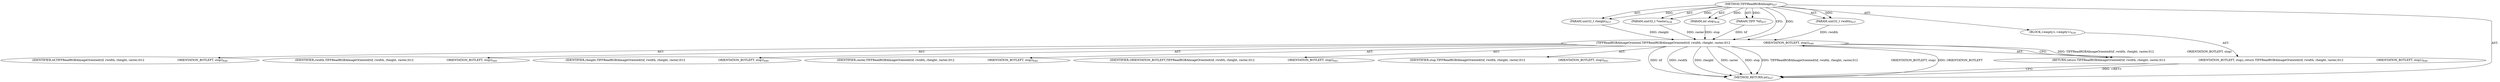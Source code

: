 digraph "TIFFReadRGBAImage" {  
"46922" [label = <(METHOD,TIFFReadRGBAImage)<SUB>637</SUB>> ]
"46923" [label = <(PARAM,TIFF *tif)<SUB>637</SUB>> ]
"46924" [label = <(PARAM,uint32_t rwidth)<SUB>637</SUB>> ]
"46925" [label = <(PARAM,uint32_t rheight)<SUB>637</SUB>> ]
"46926" [label = <(PARAM,uint32_t *raster)<SUB>638</SUB>> ]
"46927" [label = <(PARAM,int stop)<SUB>638</SUB>> ]
"46928" [label = <(BLOCK,&lt;empty&gt;,&lt;empty&gt;)<SUB>639</SUB>> ]
"46929" [label = <(RETURN,return TIFFReadRGBAImageOriented(tif, rwidth, rheight, raster,\012                                     ORIENTATION_BOTLEFT, stop);,return TIFFReadRGBAImageOriented(tif, rwidth, rheight, raster,\012                                     ORIENTATION_BOTLEFT, stop);)<SUB>640</SUB>> ]
"46930" [label = <(TIFFReadRGBAImageOriented,TIFFReadRGBAImageOriented(tif, rwidth, rheight, raster,\012                                     ORIENTATION_BOTLEFT, stop))<SUB>640</SUB>> ]
"46931" [label = <(IDENTIFIER,tif,TIFFReadRGBAImageOriented(tif, rwidth, rheight, raster,\012                                     ORIENTATION_BOTLEFT, stop))<SUB>640</SUB>> ]
"46932" [label = <(IDENTIFIER,rwidth,TIFFReadRGBAImageOriented(tif, rwidth, rheight, raster,\012                                     ORIENTATION_BOTLEFT, stop))<SUB>640</SUB>> ]
"46933" [label = <(IDENTIFIER,rheight,TIFFReadRGBAImageOriented(tif, rwidth, rheight, raster,\012                                     ORIENTATION_BOTLEFT, stop))<SUB>640</SUB>> ]
"46934" [label = <(IDENTIFIER,raster,TIFFReadRGBAImageOriented(tif, rwidth, rheight, raster,\012                                     ORIENTATION_BOTLEFT, stop))<SUB>640</SUB>> ]
"46935" [label = <(IDENTIFIER,ORIENTATION_BOTLEFT,TIFFReadRGBAImageOriented(tif, rwidth, rheight, raster,\012                                     ORIENTATION_BOTLEFT, stop))<SUB>641</SUB>> ]
"46936" [label = <(IDENTIFIER,stop,TIFFReadRGBAImageOriented(tif, rwidth, rheight, raster,\012                                     ORIENTATION_BOTLEFT, stop))<SUB>641</SUB>> ]
"46937" [label = <(METHOD_RETURN,int)<SUB>637</SUB>> ]
  "46922" -> "46923"  [ label = "AST: "] 
  "46922" -> "46924"  [ label = "AST: "] 
  "46922" -> "46925"  [ label = "AST: "] 
  "46922" -> "46926"  [ label = "AST: "] 
  "46922" -> "46927"  [ label = "AST: "] 
  "46922" -> "46928"  [ label = "AST: "] 
  "46922" -> "46937"  [ label = "AST: "] 
  "46928" -> "46929"  [ label = "AST: "] 
  "46929" -> "46930"  [ label = "AST: "] 
  "46930" -> "46931"  [ label = "AST: "] 
  "46930" -> "46932"  [ label = "AST: "] 
  "46930" -> "46933"  [ label = "AST: "] 
  "46930" -> "46934"  [ label = "AST: "] 
  "46930" -> "46935"  [ label = "AST: "] 
  "46930" -> "46936"  [ label = "AST: "] 
  "46929" -> "46937"  [ label = "CFG: "] 
  "46930" -> "46929"  [ label = "CFG: "] 
  "46922" -> "46930"  [ label = "CFG: "] 
  "46929" -> "46937"  [ label = "DDG: &lt;RET&gt;"] 
  "46930" -> "46937"  [ label = "DDG: tif"] 
  "46930" -> "46937"  [ label = "DDG: rwidth"] 
  "46930" -> "46937"  [ label = "DDG: rheight"] 
  "46930" -> "46937"  [ label = "DDG: raster"] 
  "46930" -> "46937"  [ label = "DDG: stop"] 
  "46930" -> "46937"  [ label = "DDG: TIFFReadRGBAImageOriented(tif, rwidth, rheight, raster,\012                                     ORIENTATION_BOTLEFT, stop)"] 
  "46930" -> "46937"  [ label = "DDG: ORIENTATION_BOTLEFT"] 
  "46922" -> "46923"  [ label = "DDG: "] 
  "46922" -> "46924"  [ label = "DDG: "] 
  "46922" -> "46925"  [ label = "DDG: "] 
  "46922" -> "46926"  [ label = "DDG: "] 
  "46922" -> "46927"  [ label = "DDG: "] 
  "46930" -> "46929"  [ label = "DDG: TIFFReadRGBAImageOriented(tif, rwidth, rheight, raster,\012                                     ORIENTATION_BOTLEFT, stop)"] 
  "46923" -> "46930"  [ label = "DDG: tif"] 
  "46922" -> "46930"  [ label = "DDG: "] 
  "46924" -> "46930"  [ label = "DDG: rwidth"] 
  "46925" -> "46930"  [ label = "DDG: rheight"] 
  "46926" -> "46930"  [ label = "DDG: raster"] 
  "46927" -> "46930"  [ label = "DDG: stop"] 
}
